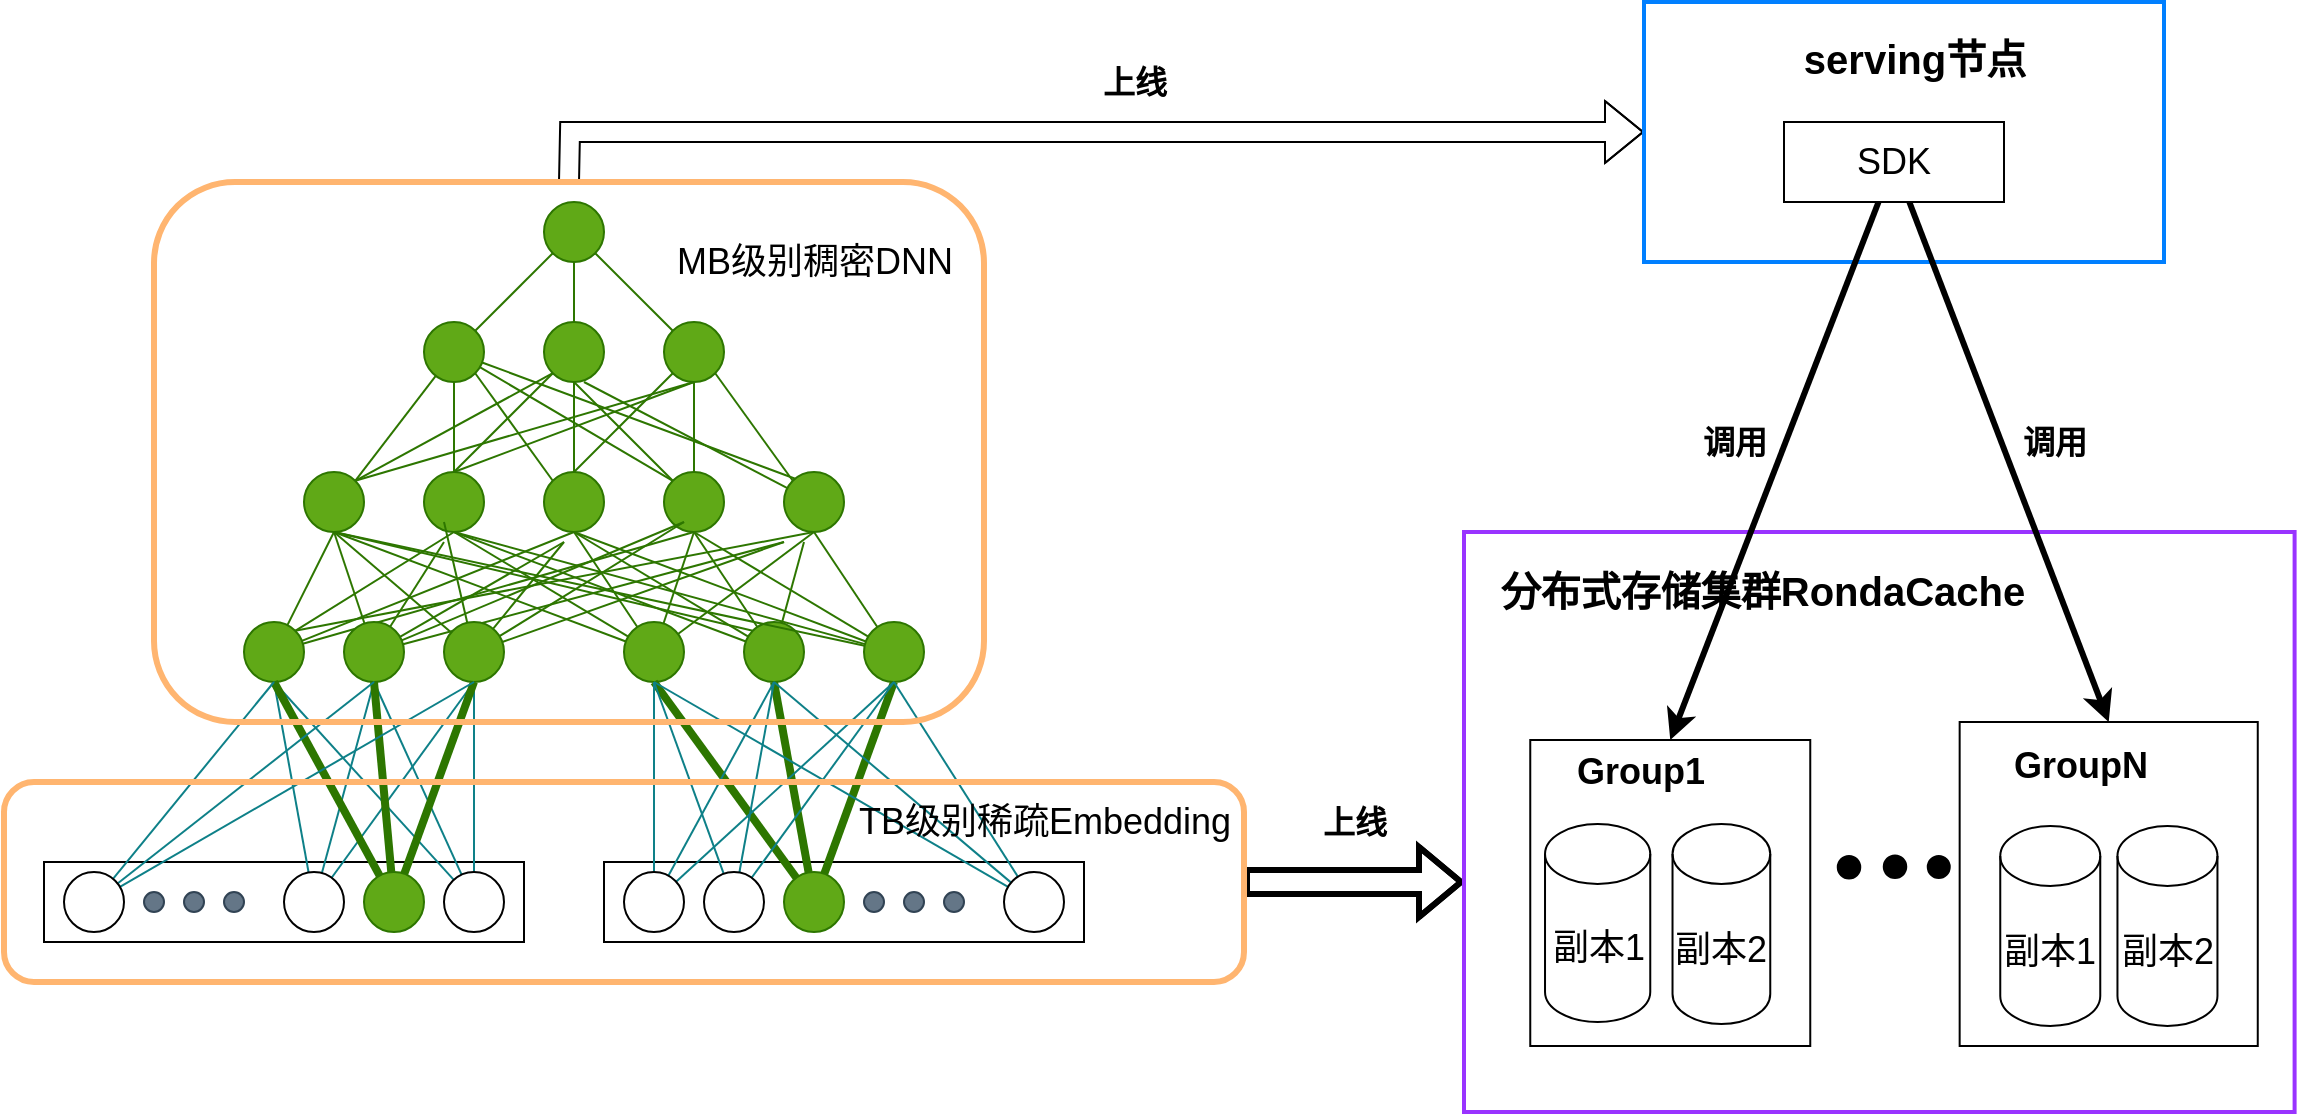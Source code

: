 <mxfile version="16.4.5" type="github">
  <diagram id="2hZPyn2QZB2IQ_optIyz" name="Page-1">
    <mxGraphModel dx="1865" dy="1109" grid="1" gridSize="10" guides="1" tooltips="1" connect="1" arrows="1" fold="1" page="1" pageScale="1" pageWidth="900" pageHeight="1600" math="0" shadow="0">
      <root>
        <mxCell id="0" />
        <mxCell id="1" parent="0" />
        <mxCell id="8vPuVBHi-M925OJZAEt_-29" style="edgeStyle=none;rounded=0;orthogonalLoop=1;jettySize=auto;html=1;entryX=1;entryY=0;entryDx=0;entryDy=0;endArrow=none;endFill=0;fillColor=#60a917;strokeColor=#2D7600;" parent="1" source="8vPuVBHi-M925OJZAEt_-2" target="8vPuVBHi-M925OJZAEt_-11" edge="1">
          <mxGeometry relative="1" as="geometry" />
        </mxCell>
        <mxCell id="8vPuVBHi-M925OJZAEt_-30" style="edgeStyle=none;rounded=0;orthogonalLoop=1;jettySize=auto;html=1;entryX=0;entryY=0;entryDx=0;entryDy=0;endArrow=none;endFill=0;exitX=0;exitY=0;exitDx=0;exitDy=0;fillColor=#60a917;strokeColor=#2D7600;" parent="1" source="8vPuVBHi-M925OJZAEt_-12" target="8vPuVBHi-M925OJZAEt_-12" edge="1">
          <mxGeometry relative="1" as="geometry" />
        </mxCell>
        <mxCell id="8vPuVBHi-M925OJZAEt_-31" style="edgeStyle=none;rounded=0;orthogonalLoop=1;jettySize=auto;html=1;exitX=1;exitY=1;exitDx=0;exitDy=0;entryX=0;entryY=0;entryDx=0;entryDy=0;endArrow=none;endFill=0;fillColor=#60a917;strokeColor=#2D7600;" parent="1" source="8vPuVBHi-M925OJZAEt_-2" target="8vPuVBHi-M925OJZAEt_-12" edge="1">
          <mxGeometry relative="1" as="geometry" />
        </mxCell>
        <mxCell id="8vPuVBHi-M925OJZAEt_-32" style="edgeStyle=none;rounded=0;orthogonalLoop=1;jettySize=auto;html=1;entryX=0;entryY=0;entryDx=0;entryDy=0;endArrow=none;endFill=0;fillColor=#60a917;strokeColor=#2D7600;" parent="1" source="8vPuVBHi-M925OJZAEt_-2" target="8vPuVBHi-M925OJZAEt_-16" edge="1">
          <mxGeometry relative="1" as="geometry" />
        </mxCell>
        <mxCell id="8vPuVBHi-M925OJZAEt_-33" style="edgeStyle=none;rounded=0;orthogonalLoop=1;jettySize=auto;html=1;endArrow=none;endFill=0;fillColor=#60a917;strokeColor=#2D7600;" parent="1" source="8vPuVBHi-M925OJZAEt_-2" edge="1">
          <mxGeometry relative="1" as="geometry">
            <mxPoint x="480" y="590" as="targetPoint" />
          </mxGeometry>
        </mxCell>
        <mxCell id="8vPuVBHi-M925OJZAEt_-2" value="" style="ellipse;whiteSpace=wrap;html=1;fillColor=#60a917;strokeColor=#2D7600;fontColor=#ffffff;" parent="1" vertex="1">
          <mxGeometry x="290" y="510" width="30" height="30" as="geometry" />
        </mxCell>
        <mxCell id="8vPuVBHi-M925OJZAEt_-35" style="edgeStyle=none;rounded=0;orthogonalLoop=1;jettySize=auto;html=1;exitX=0;exitY=1;exitDx=0;exitDy=0;entryX=0.5;entryY=0;entryDx=0;entryDy=0;endArrow=none;endFill=0;fillColor=#60a917;strokeColor=#2D7600;" parent="1" source="8vPuVBHi-M925OJZAEt_-3" target="8vPuVBHi-M925OJZAEt_-15" edge="1">
          <mxGeometry relative="1" as="geometry" />
        </mxCell>
        <mxCell id="8vPuVBHi-M925OJZAEt_-36" style="edgeStyle=none;rounded=0;orthogonalLoop=1;jettySize=auto;html=1;exitX=0.5;exitY=1;exitDx=0;exitDy=0;entryX=0;entryY=0;entryDx=0;entryDy=0;endArrow=none;endFill=0;fillColor=#60a917;strokeColor=#2D7600;" parent="1" source="8vPuVBHi-M925OJZAEt_-3" target="8vPuVBHi-M925OJZAEt_-16" edge="1">
          <mxGeometry relative="1" as="geometry" />
        </mxCell>
        <mxCell id="8vPuVBHi-M925OJZAEt_-3" value="" style="ellipse;whiteSpace=wrap;html=1;fillColor=#60a917;strokeColor=#2D7600;fontColor=#ffffff;" parent="1" vertex="1">
          <mxGeometry x="350" y="510" width="30" height="30" as="geometry" />
        </mxCell>
        <mxCell id="8vPuVBHi-M925OJZAEt_-8" style="edgeStyle=none;rounded=0;orthogonalLoop=1;jettySize=auto;html=1;entryX=1;entryY=0;entryDx=0;entryDy=0;endArrow=none;endFill=0;fillColor=#60a917;strokeColor=#2D7600;" parent="1" source="8vPuVBHi-M925OJZAEt_-4" target="8vPuVBHi-M925OJZAEt_-2" edge="1">
          <mxGeometry relative="1" as="geometry" />
        </mxCell>
        <mxCell id="8vPuVBHi-M925OJZAEt_-9" style="edgeStyle=none;rounded=0;orthogonalLoop=1;jettySize=auto;html=1;exitX=0.5;exitY=1;exitDx=0;exitDy=0;entryX=0.5;entryY=0;entryDx=0;entryDy=0;endArrow=none;endFill=0;fillColor=#60a917;strokeColor=#2D7600;" parent="1" source="8vPuVBHi-M925OJZAEt_-4" target="8vPuVBHi-M925OJZAEt_-3" edge="1">
          <mxGeometry relative="1" as="geometry" />
        </mxCell>
        <mxCell id="8vPuVBHi-M925OJZAEt_-10" style="edgeStyle=none;rounded=0;orthogonalLoop=1;jettySize=auto;html=1;entryX=0;entryY=0;entryDx=0;entryDy=0;endArrow=none;endFill=0;fillColor=#60a917;strokeColor=#2D7600;" parent="1" source="8vPuVBHi-M925OJZAEt_-4" target="8vPuVBHi-M925OJZAEt_-5" edge="1">
          <mxGeometry relative="1" as="geometry" />
        </mxCell>
        <mxCell id="8vPuVBHi-M925OJZAEt_-4" value="" style="ellipse;whiteSpace=wrap;html=1;fillColor=#60a917;strokeColor=#2D7600;fontColor=#ffffff;" parent="1" vertex="1">
          <mxGeometry x="350" y="450" width="30" height="30" as="geometry" />
        </mxCell>
        <mxCell id="8vPuVBHi-M925OJZAEt_-34" style="edgeStyle=none;rounded=0;orthogonalLoop=1;jettySize=auto;html=1;entryX=0.5;entryY=0;entryDx=0;entryDy=0;endArrow=none;endFill=0;fillColor=#60a917;strokeColor=#2D7600;" parent="1" source="8vPuVBHi-M925OJZAEt_-5" target="8vPuVBHi-M925OJZAEt_-12" edge="1">
          <mxGeometry relative="1" as="geometry" />
        </mxCell>
        <mxCell id="8vPuVBHi-M925OJZAEt_-37" style="edgeStyle=none;rounded=0;orthogonalLoop=1;jettySize=auto;html=1;entryX=0.5;entryY=0;entryDx=0;entryDy=0;endArrow=none;endFill=0;fillColor=#60a917;strokeColor=#2D7600;" parent="1" target="8vPuVBHi-M925OJZAEt_-15" edge="1">
          <mxGeometry relative="1" as="geometry">
            <mxPoint x="425" y="540" as="sourcePoint" />
          </mxGeometry>
        </mxCell>
        <mxCell id="8vPuVBHi-M925OJZAEt_-5" value="" style="ellipse;whiteSpace=wrap;html=1;fillColor=#60a917;strokeColor=#2D7600;fontColor=#ffffff;" parent="1" vertex="1">
          <mxGeometry x="410" y="510" width="30" height="30" as="geometry" />
        </mxCell>
        <mxCell id="8vPuVBHi-M925OJZAEt_-18" style="edgeStyle=none;rounded=0;orthogonalLoop=1;jettySize=auto;html=1;exitX=0;exitY=1;exitDx=0;exitDy=0;entryX=0;entryY=1;entryDx=0;entryDy=0;endArrow=none;endFill=0;fillColor=#60a917;strokeColor=#2D7600;" parent="1" source="8vPuVBHi-M925OJZAEt_-3" target="8vPuVBHi-M925OJZAEt_-3" edge="1">
          <mxGeometry relative="1" as="geometry" />
        </mxCell>
        <mxCell id="8vPuVBHi-M925OJZAEt_-20" style="edgeStyle=none;rounded=0;orthogonalLoop=1;jettySize=auto;html=1;exitX=1;exitY=0;exitDx=0;exitDy=0;entryX=0;entryY=1;entryDx=0;entryDy=0;endArrow=none;endFill=0;fillColor=#60a917;strokeColor=#2D7600;" parent="1" source="8vPuVBHi-M925OJZAEt_-11" target="8vPuVBHi-M925OJZAEt_-3" edge="1">
          <mxGeometry relative="1" as="geometry" />
        </mxCell>
        <mxCell id="8vPuVBHi-M925OJZAEt_-21" style="edgeStyle=none;rounded=0;orthogonalLoop=1;jettySize=auto;html=1;exitX=1;exitY=0;exitDx=0;exitDy=0;entryX=0.5;entryY=1;entryDx=0;entryDy=0;endArrow=none;endFill=0;fillColor=#60a917;strokeColor=#2D7600;" parent="1" source="8vPuVBHi-M925OJZAEt_-11" target="8vPuVBHi-M925OJZAEt_-5" edge="1">
          <mxGeometry relative="1" as="geometry" />
        </mxCell>
        <mxCell id="8vPuVBHi-M925OJZAEt_-11" value="" style="ellipse;whiteSpace=wrap;html=1;fillColor=#60a917;strokeColor=#2D7600;fontColor=#ffffff;" parent="1" vertex="1">
          <mxGeometry x="230" y="585" width="30" height="30" as="geometry" />
        </mxCell>
        <mxCell id="8vPuVBHi-M925OJZAEt_-23" style="edgeStyle=none;rounded=0;orthogonalLoop=1;jettySize=auto;html=1;exitX=0.5;exitY=0;exitDx=0;exitDy=0;entryX=0.5;entryY=1;entryDx=0;entryDy=0;endArrow=none;endFill=0;fillColor=#60a917;strokeColor=#2D7600;" parent="1" source="8vPuVBHi-M925OJZAEt_-12" target="8vPuVBHi-M925OJZAEt_-3" edge="1">
          <mxGeometry relative="1" as="geometry" />
        </mxCell>
        <mxCell id="8vPuVBHi-M925OJZAEt_-12" value="" style="ellipse;whiteSpace=wrap;html=1;fillColor=#60a917;strokeColor=#2D7600;fontColor=#ffffff;" parent="1" vertex="1">
          <mxGeometry x="350" y="585" width="30" height="30" as="geometry" />
        </mxCell>
        <mxCell id="8vPuVBHi-M925OJZAEt_-25" style="edgeStyle=none;rounded=0;orthogonalLoop=1;jettySize=auto;html=1;exitX=0;exitY=0;exitDx=0;exitDy=0;entryX=1;entryY=1;entryDx=0;entryDy=0;endArrow=none;endFill=0;fillColor=#60a917;strokeColor=#2D7600;" parent="1" source="8vPuVBHi-M925OJZAEt_-13" target="8vPuVBHi-M925OJZAEt_-5" edge="1">
          <mxGeometry relative="1" as="geometry" />
        </mxCell>
        <mxCell id="8vPuVBHi-M925OJZAEt_-26" style="edgeStyle=none;rounded=0;orthogonalLoop=1;jettySize=auto;html=1;endArrow=none;endFill=0;fillColor=#60a917;strokeColor=#2D7600;" parent="1" source="8vPuVBHi-M925OJZAEt_-13" edge="1">
          <mxGeometry relative="1" as="geometry">
            <mxPoint x="370" y="540" as="targetPoint" />
          </mxGeometry>
        </mxCell>
        <mxCell id="8vPuVBHi-M925OJZAEt_-13" value="" style="ellipse;whiteSpace=wrap;html=1;fillColor=#60a917;strokeColor=#2D7600;fontColor=#ffffff;" parent="1" vertex="1">
          <mxGeometry x="470" y="585" width="30" height="30" as="geometry" />
        </mxCell>
        <mxCell id="8vPuVBHi-M925OJZAEt_-22" style="edgeStyle=none;rounded=0;orthogonalLoop=1;jettySize=auto;html=1;exitX=0.5;exitY=0;exitDx=0;exitDy=0;entryX=0.5;entryY=1;entryDx=0;entryDy=0;endArrow=none;endFill=0;fillColor=#60a917;strokeColor=#2D7600;" parent="1" source="8vPuVBHi-M925OJZAEt_-15" target="8vPuVBHi-M925OJZAEt_-2" edge="1">
          <mxGeometry relative="1" as="geometry" />
        </mxCell>
        <mxCell id="8vPuVBHi-M925OJZAEt_-15" value="" style="ellipse;whiteSpace=wrap;html=1;fillColor=#60a917;strokeColor=#2D7600;fontColor=#ffffff;" parent="1" vertex="1">
          <mxGeometry x="290" y="585" width="30" height="30" as="geometry" />
        </mxCell>
        <mxCell id="8vPuVBHi-M925OJZAEt_-24" style="edgeStyle=none;rounded=0;orthogonalLoop=1;jettySize=auto;html=1;exitX=0.5;exitY=0;exitDx=0;exitDy=0;entryX=0.5;entryY=1;entryDx=0;entryDy=0;endArrow=none;endFill=0;fillColor=#60a917;strokeColor=#2D7600;" parent="1" source="8vPuVBHi-M925OJZAEt_-16" target="8vPuVBHi-M925OJZAEt_-5" edge="1">
          <mxGeometry relative="1" as="geometry" />
        </mxCell>
        <mxCell id="8vPuVBHi-M925OJZAEt_-16" value="" style="ellipse;whiteSpace=wrap;html=1;fillColor=#60a917;strokeColor=#2D7600;fontColor=#ffffff;" parent="1" vertex="1">
          <mxGeometry x="410" y="585" width="30" height="30" as="geometry" />
        </mxCell>
        <mxCell id="8vPuVBHi-M925OJZAEt_-54" style="edgeStyle=none;rounded=0;orthogonalLoop=1;jettySize=auto;html=1;entryX=0.5;entryY=1;entryDx=0;entryDy=0;endArrow=none;endFill=0;fillColor=#60a917;strokeColor=#2D7600;" parent="1" source="8vPuVBHi-M925OJZAEt_-38" target="8vPuVBHi-M925OJZAEt_-11" edge="1">
          <mxGeometry relative="1" as="geometry" />
        </mxCell>
        <mxCell id="8vPuVBHi-M925OJZAEt_-56" style="edgeStyle=none;rounded=0;orthogonalLoop=1;jettySize=auto;html=1;exitX=1;exitY=0;exitDx=0;exitDy=0;entryX=0.5;entryY=1;entryDx=0;entryDy=0;endArrow=none;endFill=0;fillColor=#60a917;strokeColor=#2D7600;" parent="1" source="8vPuVBHi-M925OJZAEt_-38" target="8vPuVBHi-M925OJZAEt_-13" edge="1">
          <mxGeometry relative="1" as="geometry" />
        </mxCell>
        <mxCell id="8vPuVBHi-M925OJZAEt_-57" style="edgeStyle=none;rounded=0;orthogonalLoop=1;jettySize=auto;html=1;exitX=1;exitY=0;exitDx=0;exitDy=0;entryX=0.5;entryY=1;entryDx=0;entryDy=0;endArrow=none;endFill=0;fillColor=#60a917;strokeColor=#2D7600;" parent="1" source="8vPuVBHi-M925OJZAEt_-38" target="8vPuVBHi-M925OJZAEt_-15" edge="1">
          <mxGeometry relative="1" as="geometry" />
        </mxCell>
        <mxCell id="8vPuVBHi-M925OJZAEt_-58" style="edgeStyle=none;rounded=0;orthogonalLoop=1;jettySize=auto;html=1;entryX=0.5;entryY=1;entryDx=0;entryDy=0;endArrow=none;endFill=0;fillColor=#60a917;strokeColor=#2D7600;" parent="1" source="8vPuVBHi-M925OJZAEt_-38" target="8vPuVBHi-M925OJZAEt_-12" edge="1">
          <mxGeometry relative="1" as="geometry" />
        </mxCell>
        <mxCell id="8vPuVBHi-M925OJZAEt_-59" style="edgeStyle=none;rounded=0;orthogonalLoop=1;jettySize=auto;html=1;entryX=0.5;entryY=1;entryDx=0;entryDy=0;endArrow=none;endFill=0;fillColor=#60a917;strokeColor=#2D7600;" parent="1" source="8vPuVBHi-M925OJZAEt_-38" target="8vPuVBHi-M925OJZAEt_-16" edge="1">
          <mxGeometry relative="1" as="geometry" />
        </mxCell>
        <mxCell id="8vPuVBHi-M925OJZAEt_-38" value="" style="ellipse;whiteSpace=wrap;html=1;fillColor=#60a917;strokeColor=#2D7600;fontColor=#ffffff;" parent="1" vertex="1">
          <mxGeometry x="200" y="660" width="30" height="30" as="geometry" />
        </mxCell>
        <mxCell id="8vPuVBHi-M925OJZAEt_-60" style="edgeStyle=none;rounded=0;orthogonalLoop=1;jettySize=auto;html=1;entryX=0.5;entryY=1;entryDx=0;entryDy=0;endArrow=none;endFill=0;fillColor=#60a917;strokeColor=#2D7600;" parent="1" source="8vPuVBHi-M925OJZAEt_-39" target="8vPuVBHi-M925OJZAEt_-11" edge="1">
          <mxGeometry relative="1" as="geometry" />
        </mxCell>
        <mxCell id="8vPuVBHi-M925OJZAEt_-61" style="edgeStyle=none;rounded=0;orthogonalLoop=1;jettySize=auto;html=1;endArrow=none;endFill=0;fillColor=#60a917;strokeColor=#2D7600;" parent="1" source="8vPuVBHi-M925OJZAEt_-39" edge="1">
          <mxGeometry relative="1" as="geometry">
            <mxPoint x="300" y="620" as="targetPoint" />
          </mxGeometry>
        </mxCell>
        <mxCell id="8vPuVBHi-M925OJZAEt_-62" style="edgeStyle=none;rounded=0;orthogonalLoop=1;jettySize=auto;html=1;endArrow=none;endFill=0;fillColor=#60a917;strokeColor=#2D7600;" parent="1" source="8vPuVBHi-M925OJZAEt_-39" edge="1">
          <mxGeometry relative="1" as="geometry">
            <mxPoint x="360" y="620" as="targetPoint" />
          </mxGeometry>
        </mxCell>
        <mxCell id="8vPuVBHi-M925OJZAEt_-63" style="edgeStyle=none;rounded=0;orthogonalLoop=1;jettySize=auto;html=1;endArrow=none;endFill=0;fillColor=#60a917;strokeColor=#2D7600;" parent="1" source="8vPuVBHi-M925OJZAEt_-39" edge="1">
          <mxGeometry relative="1" as="geometry">
            <mxPoint x="420" y="610" as="targetPoint" />
          </mxGeometry>
        </mxCell>
        <mxCell id="8vPuVBHi-M925OJZAEt_-64" style="edgeStyle=none;rounded=0;orthogonalLoop=1;jettySize=auto;html=1;endArrow=none;endFill=0;fillColor=#60a917;strokeColor=#2D7600;" parent="1" source="8vPuVBHi-M925OJZAEt_-39" edge="1">
          <mxGeometry relative="1" as="geometry">
            <mxPoint x="470" y="620" as="targetPoint" />
          </mxGeometry>
        </mxCell>
        <mxCell id="8vPuVBHi-M925OJZAEt_-39" value="" style="ellipse;whiteSpace=wrap;html=1;fillColor=#60a917;strokeColor=#2D7600;fontColor=#ffffff;" parent="1" vertex="1">
          <mxGeometry x="250" y="660" width="30" height="30" as="geometry" />
        </mxCell>
        <mxCell id="8vPuVBHi-M925OJZAEt_-65" style="edgeStyle=none;rounded=0;orthogonalLoop=1;jettySize=auto;html=1;entryX=0.5;entryY=1;entryDx=0;entryDy=0;endArrow=none;endFill=0;fillColor=#60a917;strokeColor=#2D7600;" parent="1" source="8vPuVBHi-M925OJZAEt_-40" target="8vPuVBHi-M925OJZAEt_-11" edge="1">
          <mxGeometry relative="1" as="geometry" />
        </mxCell>
        <mxCell id="8vPuVBHi-M925OJZAEt_-66" style="edgeStyle=none;rounded=0;orthogonalLoop=1;jettySize=auto;html=1;endArrow=none;endFill=0;fillColor=#60a917;strokeColor=#2D7600;" parent="1" source="8vPuVBHi-M925OJZAEt_-40" edge="1">
          <mxGeometry relative="1" as="geometry">
            <mxPoint x="300" y="610" as="targetPoint" />
          </mxGeometry>
        </mxCell>
        <mxCell id="8vPuVBHi-M925OJZAEt_-67" style="edgeStyle=none;rounded=0;orthogonalLoop=1;jettySize=auto;html=1;endArrow=none;endFill=0;fillColor=#60a917;strokeColor=#2D7600;" parent="1" source="8vPuVBHi-M925OJZAEt_-40" edge="1">
          <mxGeometry relative="1" as="geometry">
            <mxPoint x="360" y="620" as="targetPoint" />
          </mxGeometry>
        </mxCell>
        <mxCell id="8vPuVBHi-M925OJZAEt_-68" style="edgeStyle=none;rounded=0;orthogonalLoop=1;jettySize=auto;html=1;endArrow=none;endFill=0;fillColor=#60a917;strokeColor=#2D7600;" parent="1" source="8vPuVBHi-M925OJZAEt_-40" edge="1">
          <mxGeometry relative="1" as="geometry">
            <mxPoint x="420" y="610" as="targetPoint" />
          </mxGeometry>
        </mxCell>
        <mxCell id="8vPuVBHi-M925OJZAEt_-69" style="edgeStyle=none;rounded=0;orthogonalLoop=1;jettySize=auto;html=1;endArrow=none;endFill=0;fillColor=#60a917;strokeColor=#2D7600;" parent="1" source="8vPuVBHi-M925OJZAEt_-40" edge="1">
          <mxGeometry relative="1" as="geometry">
            <mxPoint x="470" y="620" as="targetPoint" />
          </mxGeometry>
        </mxCell>
        <mxCell id="8vPuVBHi-M925OJZAEt_-40" value="" style="ellipse;whiteSpace=wrap;html=1;fillColor=#60a917;strokeColor=#2D7600;fontColor=#ffffff;" parent="1" vertex="1">
          <mxGeometry x="300" y="660" width="30" height="30" as="geometry" />
        </mxCell>
        <mxCell id="8vPuVBHi-M925OJZAEt_-70" style="edgeStyle=none;rounded=0;orthogonalLoop=1;jettySize=auto;html=1;entryX=0.5;entryY=1;entryDx=0;entryDy=0;endArrow=none;endFill=0;fillColor=#60a917;strokeColor=#2D7600;" parent="1" source="8vPuVBHi-M925OJZAEt_-41" target="8vPuVBHi-M925OJZAEt_-11" edge="1">
          <mxGeometry relative="1" as="geometry" />
        </mxCell>
        <mxCell id="8vPuVBHi-M925OJZAEt_-72" style="edgeStyle=none;rounded=0;orthogonalLoop=1;jettySize=auto;html=1;entryX=0.5;entryY=1;entryDx=0;entryDy=0;endArrow=none;endFill=0;fillColor=#60a917;strokeColor=#2D7600;" parent="1" source="8vPuVBHi-M925OJZAEt_-41" target="8vPuVBHi-M925OJZAEt_-15" edge="1">
          <mxGeometry relative="1" as="geometry" />
        </mxCell>
        <mxCell id="8vPuVBHi-M925OJZAEt_-74" style="edgeStyle=none;rounded=0;orthogonalLoop=1;jettySize=auto;html=1;entryX=0.5;entryY=1;entryDx=0;entryDy=0;endArrow=none;endFill=0;fillColor=#60a917;strokeColor=#2D7600;" parent="1" source="8vPuVBHi-M925OJZAEt_-41" target="8vPuVBHi-M925OJZAEt_-12" edge="1">
          <mxGeometry relative="1" as="geometry" />
        </mxCell>
        <mxCell id="8vPuVBHi-M925OJZAEt_-76" style="edgeStyle=none;rounded=0;orthogonalLoop=1;jettySize=auto;html=1;entryX=0.5;entryY=1;entryDx=0;entryDy=0;endArrow=none;endFill=0;fillColor=#60a917;strokeColor=#2D7600;" parent="1" source="8vPuVBHi-M925OJZAEt_-41" target="8vPuVBHi-M925OJZAEt_-16" edge="1">
          <mxGeometry relative="1" as="geometry" />
        </mxCell>
        <mxCell id="8vPuVBHi-M925OJZAEt_-77" style="edgeStyle=none;rounded=0;orthogonalLoop=1;jettySize=auto;html=1;entryX=0.5;entryY=1;entryDx=0;entryDy=0;endArrow=none;endFill=0;fillColor=#60a917;strokeColor=#2D7600;" parent="1" source="8vPuVBHi-M925OJZAEt_-41" target="8vPuVBHi-M925OJZAEt_-13" edge="1">
          <mxGeometry relative="1" as="geometry" />
        </mxCell>
        <mxCell id="8vPuVBHi-M925OJZAEt_-41" value="" style="ellipse;whiteSpace=wrap;html=1;fillColor=#60a917;strokeColor=#2D7600;fontColor=#ffffff;" parent="1" vertex="1">
          <mxGeometry x="390" y="660" width="30" height="30" as="geometry" />
        </mxCell>
        <mxCell id="8vPuVBHi-M925OJZAEt_-78" style="edgeStyle=none;rounded=0;orthogonalLoop=1;jettySize=auto;html=1;exitX=0;exitY=0;exitDx=0;exitDy=0;entryX=0.5;entryY=1;entryDx=0;entryDy=0;endArrow=none;endFill=0;fillColor=#60a917;strokeColor=#2D7600;" parent="1" source="8vPuVBHi-M925OJZAEt_-42" target="8vPuVBHi-M925OJZAEt_-11" edge="1">
          <mxGeometry relative="1" as="geometry" />
        </mxCell>
        <mxCell id="8vPuVBHi-M925OJZAEt_-79" style="edgeStyle=none;rounded=0;orthogonalLoop=1;jettySize=auto;html=1;entryX=0.5;entryY=1;entryDx=0;entryDy=0;endArrow=none;endFill=0;fillColor=#60a917;strokeColor=#2D7600;" parent="1" source="8vPuVBHi-M925OJZAEt_-42" target="8vPuVBHi-M925OJZAEt_-15" edge="1">
          <mxGeometry relative="1" as="geometry" />
        </mxCell>
        <mxCell id="8vPuVBHi-M925OJZAEt_-80" style="edgeStyle=none;rounded=0;orthogonalLoop=1;jettySize=auto;html=1;entryX=0.5;entryY=1;entryDx=0;entryDy=0;endArrow=none;endFill=0;fillColor=#60a917;strokeColor=#2D7600;" parent="1" source="8vPuVBHi-M925OJZAEt_-42" target="8vPuVBHi-M925OJZAEt_-12" edge="1">
          <mxGeometry relative="1" as="geometry" />
        </mxCell>
        <mxCell id="8vPuVBHi-M925OJZAEt_-81" style="edgeStyle=none;rounded=0;orthogonalLoop=1;jettySize=auto;html=1;entryX=0.5;entryY=1;entryDx=0;entryDy=0;endArrow=none;endFill=0;fillColor=#60a917;strokeColor=#2D7600;" parent="1" source="8vPuVBHi-M925OJZAEt_-42" target="8vPuVBHi-M925OJZAEt_-16" edge="1">
          <mxGeometry relative="1" as="geometry" />
        </mxCell>
        <mxCell id="8vPuVBHi-M925OJZAEt_-82" style="edgeStyle=none;rounded=0;orthogonalLoop=1;jettySize=auto;html=1;endArrow=none;endFill=0;fillColor=#60a917;strokeColor=#2D7600;" parent="1" source="8vPuVBHi-M925OJZAEt_-42" edge="1">
          <mxGeometry relative="1" as="geometry">
            <mxPoint x="480" y="620" as="targetPoint" />
          </mxGeometry>
        </mxCell>
        <mxCell id="8vPuVBHi-M925OJZAEt_-42" value="" style="ellipse;whiteSpace=wrap;html=1;fillColor=#60a917;strokeColor=#2D7600;fontColor=#ffffff;" parent="1" vertex="1">
          <mxGeometry x="450" y="660" width="30" height="30" as="geometry" />
        </mxCell>
        <mxCell id="8vPuVBHi-M925OJZAEt_-83" style="edgeStyle=none;rounded=0;orthogonalLoop=1;jettySize=auto;html=1;entryX=0.5;entryY=1;entryDx=0;entryDy=0;endArrow=none;endFill=0;fillColor=#60a917;strokeColor=#2D7600;" parent="1" source="8vPuVBHi-M925OJZAEt_-43" target="8vPuVBHi-M925OJZAEt_-11" edge="1">
          <mxGeometry relative="1" as="geometry" />
        </mxCell>
        <mxCell id="8vPuVBHi-M925OJZAEt_-84" style="edgeStyle=none;rounded=0;orthogonalLoop=1;jettySize=auto;html=1;entryX=0.5;entryY=1;entryDx=0;entryDy=0;endArrow=none;endFill=0;fillColor=#60a917;strokeColor=#2D7600;" parent="1" source="8vPuVBHi-M925OJZAEt_-43" target="8vPuVBHi-M925OJZAEt_-15" edge="1">
          <mxGeometry relative="1" as="geometry" />
        </mxCell>
        <mxCell id="8vPuVBHi-M925OJZAEt_-85" style="edgeStyle=none;rounded=0;orthogonalLoop=1;jettySize=auto;html=1;entryX=0.5;entryY=1;entryDx=0;entryDy=0;endArrow=none;endFill=0;fillColor=#60a917;strokeColor=#2D7600;" parent="1" source="8vPuVBHi-M925OJZAEt_-43" target="8vPuVBHi-M925OJZAEt_-12" edge="1">
          <mxGeometry relative="1" as="geometry" />
        </mxCell>
        <mxCell id="8vPuVBHi-M925OJZAEt_-86" style="edgeStyle=none;rounded=0;orthogonalLoop=1;jettySize=auto;html=1;entryX=0.5;entryY=1;entryDx=0;entryDy=0;endArrow=none;endFill=0;fillColor=#60a917;strokeColor=#2D7600;" parent="1" source="8vPuVBHi-M925OJZAEt_-43" target="8vPuVBHi-M925OJZAEt_-16" edge="1">
          <mxGeometry relative="1" as="geometry" />
        </mxCell>
        <mxCell id="8vPuVBHi-M925OJZAEt_-87" style="edgeStyle=none;rounded=0;orthogonalLoop=1;jettySize=auto;html=1;entryX=0.5;entryY=1;entryDx=0;entryDy=0;endArrow=none;endFill=0;fillColor=#60a917;strokeColor=#2D7600;" parent="1" source="8vPuVBHi-M925OJZAEt_-43" target="8vPuVBHi-M925OJZAEt_-13" edge="1">
          <mxGeometry relative="1" as="geometry" />
        </mxCell>
        <mxCell id="8vPuVBHi-M925OJZAEt_-43" value="" style="ellipse;whiteSpace=wrap;html=1;fillColor=#60a917;strokeColor=#2D7600;fontColor=#ffffff;" parent="1" vertex="1">
          <mxGeometry x="510" y="660" width="30" height="30" as="geometry" />
        </mxCell>
        <mxCell id="8vPuVBHi-M925OJZAEt_-44" value="" style="rounded=0;whiteSpace=wrap;html=1;" parent="1" vertex="1">
          <mxGeometry x="100" y="780" width="240" height="40" as="geometry" />
        </mxCell>
        <mxCell id="8vPuVBHi-M925OJZAEt_-110" style="edgeStyle=none;rounded=0;orthogonalLoop=1;jettySize=auto;html=1;entryX=0.5;entryY=1;entryDx=0;entryDy=0;endArrow=none;endFill=0;strokeWidth=1;fillColor=#b0e3e6;strokeColor=#0e8088;" parent="1" source="8vPuVBHi-M925OJZAEt_-45" target="8vPuVBHi-M925OJZAEt_-38" edge="1">
          <mxGeometry relative="1" as="geometry" />
        </mxCell>
        <mxCell id="8vPuVBHi-M925OJZAEt_-111" style="edgeStyle=none;rounded=0;orthogonalLoop=1;jettySize=auto;html=1;entryX=0.5;entryY=1;entryDx=0;entryDy=0;endArrow=none;endFill=0;strokeWidth=1;fillColor=#b0e3e6;strokeColor=#0e8088;" parent="1" source="8vPuVBHi-M925OJZAEt_-45" target="8vPuVBHi-M925OJZAEt_-39" edge="1">
          <mxGeometry relative="1" as="geometry" />
        </mxCell>
        <mxCell id="8vPuVBHi-M925OJZAEt_-112" style="edgeStyle=none;rounded=0;orthogonalLoop=1;jettySize=auto;html=1;entryX=0.5;entryY=1;entryDx=0;entryDy=0;endArrow=none;endFill=0;strokeWidth=1;fillColor=#b0e3e6;strokeColor=#0e8088;" parent="1" source="8vPuVBHi-M925OJZAEt_-45" target="8vPuVBHi-M925OJZAEt_-40" edge="1">
          <mxGeometry relative="1" as="geometry" />
        </mxCell>
        <mxCell id="8vPuVBHi-M925OJZAEt_-45" value="" style="ellipse;whiteSpace=wrap;html=1;" parent="1" vertex="1">
          <mxGeometry x="220" y="785" width="30" height="30" as="geometry" />
        </mxCell>
        <mxCell id="8vPuVBHi-M925OJZAEt_-113" style="edgeStyle=none;rounded=0;orthogonalLoop=1;jettySize=auto;html=1;entryX=0.5;entryY=1;entryDx=0;entryDy=0;endArrow=none;endFill=0;strokeWidth=1;fillColor=#b0e3e6;strokeColor=#0e8088;" parent="1" source="8vPuVBHi-M925OJZAEt_-46" target="8vPuVBHi-M925OJZAEt_-38" edge="1">
          <mxGeometry relative="1" as="geometry" />
        </mxCell>
        <mxCell id="8vPuVBHi-M925OJZAEt_-114" style="edgeStyle=none;rounded=0;orthogonalLoop=1;jettySize=auto;html=1;entryX=0.5;entryY=1;entryDx=0;entryDy=0;endArrow=none;endFill=0;strokeWidth=1;fillColor=#b0e3e6;strokeColor=#0e8088;" parent="1" source="8vPuVBHi-M925OJZAEt_-46" target="8vPuVBHi-M925OJZAEt_-39" edge="1">
          <mxGeometry relative="1" as="geometry" />
        </mxCell>
        <mxCell id="8vPuVBHi-M925OJZAEt_-115" style="edgeStyle=none;rounded=0;orthogonalLoop=1;jettySize=auto;html=1;entryX=0.5;entryY=1;entryDx=0;entryDy=0;endArrow=none;endFill=0;strokeWidth=1;fillColor=#b0e3e6;strokeColor=#0e8088;" parent="1" source="8vPuVBHi-M925OJZAEt_-46" target="8vPuVBHi-M925OJZAEt_-40" edge="1">
          <mxGeometry relative="1" as="geometry" />
        </mxCell>
        <mxCell id="8vPuVBHi-M925OJZAEt_-46" value="" style="ellipse;whiteSpace=wrap;html=1;" parent="1" vertex="1">
          <mxGeometry x="300" y="785" width="30" height="30" as="geometry" />
        </mxCell>
        <mxCell id="8vPuVBHi-M925OJZAEt_-89" style="edgeStyle=none;rounded=0;orthogonalLoop=1;jettySize=auto;html=1;entryX=0.5;entryY=1;entryDx=0;entryDy=0;endArrow=none;endFill=0;strokeWidth=4;fillColor=#60a917;strokeColor=#2D7600;" parent="1" source="8vPuVBHi-M925OJZAEt_-47" target="8vPuVBHi-M925OJZAEt_-38" edge="1">
          <mxGeometry relative="1" as="geometry" />
        </mxCell>
        <mxCell id="8vPuVBHi-M925OJZAEt_-90" style="edgeStyle=none;rounded=0;orthogonalLoop=1;jettySize=auto;html=1;entryX=0.5;entryY=1;entryDx=0;entryDy=0;endArrow=none;endFill=0;strokeWidth=4;fillColor=#60a917;strokeColor=#2D7600;" parent="1" source="8vPuVBHi-M925OJZAEt_-47" target="8vPuVBHi-M925OJZAEt_-39" edge="1">
          <mxGeometry relative="1" as="geometry" />
        </mxCell>
        <mxCell id="8vPuVBHi-M925OJZAEt_-91" style="edgeStyle=none;rounded=0;orthogonalLoop=1;jettySize=auto;html=1;entryX=0.5;entryY=1;entryDx=0;entryDy=0;endArrow=none;endFill=0;strokeWidth=4;fillColor=#60a917;strokeColor=#2D7600;" parent="1" source="8vPuVBHi-M925OJZAEt_-47" target="8vPuVBHi-M925OJZAEt_-40" edge="1">
          <mxGeometry relative="1" as="geometry" />
        </mxCell>
        <mxCell id="8vPuVBHi-M925OJZAEt_-47" value="" style="ellipse;whiteSpace=wrap;html=1;fillColor=#60a917;strokeColor=#2D7600;fontColor=#ffffff;" parent="1" vertex="1">
          <mxGeometry x="260" y="785" width="30" height="30" as="geometry" />
        </mxCell>
        <mxCell id="8vPuVBHi-M925OJZAEt_-106" style="edgeStyle=none;rounded=0;orthogonalLoop=1;jettySize=auto;html=1;entryX=0.5;entryY=1;entryDx=0;entryDy=0;endArrow=none;endFill=0;strokeWidth=1;fillColor=#b0e3e6;strokeColor=#0e8088;" parent="1" source="8vPuVBHi-M925OJZAEt_-48" target="8vPuVBHi-M925OJZAEt_-39" edge="1">
          <mxGeometry relative="1" as="geometry" />
        </mxCell>
        <mxCell id="8vPuVBHi-M925OJZAEt_-107" style="edgeStyle=none;rounded=0;orthogonalLoop=1;jettySize=auto;html=1;entryX=0.5;entryY=1;entryDx=0;entryDy=0;endArrow=none;endFill=0;strokeWidth=1;fillColor=#b0e3e6;strokeColor=#0e8088;" parent="1" source="8vPuVBHi-M925OJZAEt_-48" target="8vPuVBHi-M925OJZAEt_-40" edge="1">
          <mxGeometry relative="1" as="geometry" />
        </mxCell>
        <mxCell id="8vPuVBHi-M925OJZAEt_-109" style="edgeStyle=none;rounded=0;orthogonalLoop=1;jettySize=auto;html=1;entryX=0.5;entryY=1;entryDx=0;entryDy=0;endArrow=none;endFill=0;strokeWidth=1;fillColor=#b0e3e6;strokeColor=#0e8088;" parent="1" source="8vPuVBHi-M925OJZAEt_-48" target="8vPuVBHi-M925OJZAEt_-38" edge="1">
          <mxGeometry relative="1" as="geometry" />
        </mxCell>
        <mxCell id="8vPuVBHi-M925OJZAEt_-48" value="" style="ellipse;whiteSpace=wrap;html=1;" parent="1" vertex="1">
          <mxGeometry x="110" y="785" width="30" height="30" as="geometry" />
        </mxCell>
        <mxCell id="8vPuVBHi-M925OJZAEt_-49" value="" style="rounded=0;whiteSpace=wrap;html=1;" parent="1" vertex="1">
          <mxGeometry x="380" y="780" width="240" height="40" as="geometry" />
        </mxCell>
        <mxCell id="8vPuVBHi-M925OJZAEt_-101" style="edgeStyle=none;rounded=0;orthogonalLoop=1;jettySize=auto;html=1;entryX=0.5;entryY=1;entryDx=0;entryDy=0;endArrow=none;endFill=0;strokeWidth=4;fillColor=#60a917;strokeColor=#2D7600;" parent="1" source="8vPuVBHi-M925OJZAEt_-50" target="8vPuVBHi-M925OJZAEt_-41" edge="1">
          <mxGeometry relative="1" as="geometry" />
        </mxCell>
        <mxCell id="8vPuVBHi-M925OJZAEt_-102" style="edgeStyle=none;rounded=0;orthogonalLoop=1;jettySize=auto;html=1;entryX=0.5;entryY=1;entryDx=0;entryDy=0;endArrow=none;endFill=0;strokeWidth=4;fillColor=#60a917;strokeColor=#2D7600;" parent="1" source="8vPuVBHi-M925OJZAEt_-50" target="8vPuVBHi-M925OJZAEt_-42" edge="1">
          <mxGeometry relative="1" as="geometry" />
        </mxCell>
        <mxCell id="8vPuVBHi-M925OJZAEt_-103" style="edgeStyle=none;rounded=0;orthogonalLoop=1;jettySize=auto;html=1;entryX=0.5;entryY=1;entryDx=0;entryDy=0;endArrow=none;endFill=0;strokeWidth=4;fillColor=#60a917;strokeColor=#2D7600;" parent="1" source="8vPuVBHi-M925OJZAEt_-50" target="8vPuVBHi-M925OJZAEt_-43" edge="1">
          <mxGeometry relative="1" as="geometry" />
        </mxCell>
        <mxCell id="8vPuVBHi-M925OJZAEt_-50" value="" style="ellipse;whiteSpace=wrap;html=1;fillColor=#60a917;fontColor=#ffffff;strokeColor=#2D7600;" parent="1" vertex="1">
          <mxGeometry x="470" y="785" width="30" height="30" as="geometry" />
        </mxCell>
        <mxCell id="8vPuVBHi-M925OJZAEt_-122" style="edgeStyle=none;rounded=0;orthogonalLoop=1;jettySize=auto;html=1;entryX=0.5;entryY=1;entryDx=0;entryDy=0;endArrow=none;endFill=0;strokeWidth=1;fillColor=#b0e3e6;strokeColor=#0e8088;" parent="1" source="8vPuVBHi-M925OJZAEt_-51" target="8vPuVBHi-M925OJZAEt_-41" edge="1">
          <mxGeometry relative="1" as="geometry" />
        </mxCell>
        <mxCell id="8vPuVBHi-M925OJZAEt_-123" style="edgeStyle=none;rounded=0;orthogonalLoop=1;jettySize=auto;html=1;entryX=0.5;entryY=1;entryDx=0;entryDy=0;endArrow=none;endFill=0;strokeWidth=1;fillColor=#b0e3e6;strokeColor=#0e8088;" parent="1" source="8vPuVBHi-M925OJZAEt_-51" target="8vPuVBHi-M925OJZAEt_-42" edge="1">
          <mxGeometry relative="1" as="geometry" />
        </mxCell>
        <mxCell id="8vPuVBHi-M925OJZAEt_-124" style="edgeStyle=none;rounded=0;orthogonalLoop=1;jettySize=auto;html=1;entryX=0.5;entryY=1;entryDx=0;entryDy=0;endArrow=none;endFill=0;strokeWidth=1;fillColor=#b0e3e6;strokeColor=#0e8088;" parent="1" source="8vPuVBHi-M925OJZAEt_-51" target="8vPuVBHi-M925OJZAEt_-43" edge="1">
          <mxGeometry relative="1" as="geometry" />
        </mxCell>
        <mxCell id="8vPuVBHi-M925OJZAEt_-51" value="" style="ellipse;whiteSpace=wrap;html=1;" parent="1" vertex="1">
          <mxGeometry x="580" y="785" width="30" height="30" as="geometry" />
        </mxCell>
        <mxCell id="8vPuVBHi-M925OJZAEt_-119" style="edgeStyle=none;rounded=0;orthogonalLoop=1;jettySize=auto;html=1;entryX=0.5;entryY=1;entryDx=0;entryDy=0;endArrow=none;endFill=0;strokeWidth=1;fillColor=#b0e3e6;strokeColor=#0e8088;" parent="1" source="8vPuVBHi-M925OJZAEt_-52" target="8vPuVBHi-M925OJZAEt_-41" edge="1">
          <mxGeometry relative="1" as="geometry" />
        </mxCell>
        <mxCell id="8vPuVBHi-M925OJZAEt_-120" style="edgeStyle=none;rounded=0;orthogonalLoop=1;jettySize=auto;html=1;entryX=0.5;entryY=1;entryDx=0;entryDy=0;endArrow=none;endFill=0;strokeWidth=1;fillColor=#b0e3e6;strokeColor=#0e8088;" parent="1" source="8vPuVBHi-M925OJZAEt_-52" target="8vPuVBHi-M925OJZAEt_-42" edge="1">
          <mxGeometry relative="1" as="geometry" />
        </mxCell>
        <mxCell id="8vPuVBHi-M925OJZAEt_-121" style="edgeStyle=none;rounded=0;orthogonalLoop=1;jettySize=auto;html=1;entryX=0.5;entryY=1;entryDx=0;entryDy=0;endArrow=none;endFill=0;strokeWidth=1;fillColor=#b0e3e6;strokeColor=#0e8088;" parent="1" source="8vPuVBHi-M925OJZAEt_-52" target="8vPuVBHi-M925OJZAEt_-43" edge="1">
          <mxGeometry relative="1" as="geometry" />
        </mxCell>
        <mxCell id="8vPuVBHi-M925OJZAEt_-52" value="" style="ellipse;whiteSpace=wrap;html=1;" parent="1" vertex="1">
          <mxGeometry x="430" y="785" width="30" height="30" as="geometry" />
        </mxCell>
        <mxCell id="8vPuVBHi-M925OJZAEt_-116" style="edgeStyle=none;rounded=0;orthogonalLoop=1;jettySize=auto;html=1;entryX=0.5;entryY=1;entryDx=0;entryDy=0;endArrow=none;endFill=0;strokeWidth=1;fillColor=#b0e3e6;strokeColor=#0e8088;" parent="1" source="8vPuVBHi-M925OJZAEt_-53" target="8vPuVBHi-M925OJZAEt_-41" edge="1">
          <mxGeometry relative="1" as="geometry" />
        </mxCell>
        <mxCell id="8vPuVBHi-M925OJZAEt_-117" style="edgeStyle=none;rounded=0;orthogonalLoop=1;jettySize=auto;html=1;entryX=0.5;entryY=1;entryDx=0;entryDy=0;endArrow=none;endFill=0;strokeWidth=1;fillColor=#b0e3e6;strokeColor=#0e8088;" parent="1" source="8vPuVBHi-M925OJZAEt_-53" target="8vPuVBHi-M925OJZAEt_-42" edge="1">
          <mxGeometry relative="1" as="geometry" />
        </mxCell>
        <mxCell id="8vPuVBHi-M925OJZAEt_-118" style="edgeStyle=none;rounded=0;orthogonalLoop=1;jettySize=auto;html=1;entryX=0.5;entryY=1;entryDx=0;entryDy=0;endArrow=none;endFill=0;strokeWidth=1;fillColor=#b0e3e6;strokeColor=#0e8088;" parent="1" source="8vPuVBHi-M925OJZAEt_-53" target="8vPuVBHi-M925OJZAEt_-43" edge="1">
          <mxGeometry relative="1" as="geometry" />
        </mxCell>
        <mxCell id="8vPuVBHi-M925OJZAEt_-53" value="" style="ellipse;whiteSpace=wrap;html=1;" parent="1" vertex="1">
          <mxGeometry x="390" y="785" width="30" height="30" as="geometry" />
        </mxCell>
        <mxCell id="8vPuVBHi-M925OJZAEt_-93" value="" style="ellipse;whiteSpace=wrap;html=1;aspect=fixed;fillColor=#647687;fontColor=#ffffff;strokeColor=#314354;" parent="1" vertex="1">
          <mxGeometry x="150" y="795" width="10" height="10" as="geometry" />
        </mxCell>
        <mxCell id="8vPuVBHi-M925OJZAEt_-94" value="" style="ellipse;whiteSpace=wrap;html=1;aspect=fixed;fillColor=#647687;fontColor=#ffffff;strokeColor=#314354;" parent="1" vertex="1">
          <mxGeometry x="170" y="795" width="10" height="10" as="geometry" />
        </mxCell>
        <mxCell id="8vPuVBHi-M925OJZAEt_-95" value="" style="ellipse;whiteSpace=wrap;html=1;aspect=fixed;fillColor=#647687;fontColor=#ffffff;strokeColor=#314354;" parent="1" vertex="1">
          <mxGeometry x="190" y="795" width="10" height="10" as="geometry" />
        </mxCell>
        <mxCell id="8vPuVBHi-M925OJZAEt_-97" value="" style="ellipse;whiteSpace=wrap;html=1;aspect=fixed;fillColor=#647687;fontColor=#ffffff;strokeColor=#314354;" parent="1" vertex="1">
          <mxGeometry x="510" y="795" width="10" height="10" as="geometry" />
        </mxCell>
        <mxCell id="8vPuVBHi-M925OJZAEt_-98" value="" style="ellipse;whiteSpace=wrap;html=1;aspect=fixed;fillColor=#647687;fontColor=#ffffff;strokeColor=#314354;" parent="1" vertex="1">
          <mxGeometry x="530" y="795" width="10" height="10" as="geometry" />
        </mxCell>
        <mxCell id="8vPuVBHi-M925OJZAEt_-99" value="" style="ellipse;whiteSpace=wrap;html=1;aspect=fixed;fillColor=#647687;fontColor=#ffffff;strokeColor=#314354;" parent="1" vertex="1">
          <mxGeometry x="550" y="795" width="10" height="10" as="geometry" />
        </mxCell>
        <mxCell id="FdIfhm-zR5fG49HMr42E-6" style="edgeStyle=elbowEdgeStyle;rounded=0;orthogonalLoop=1;jettySize=auto;html=1;exitX=0.5;exitY=0;exitDx=0;exitDy=0;entryX=0;entryY=0.5;entryDx=0;entryDy=0;shape=flexArrow;" parent="1" source="8vPuVBHi-M925OJZAEt_-126" target="FdIfhm-zR5fG49HMr42E-4" edge="1">
          <mxGeometry relative="1" as="geometry">
            <Array as="points">
              <mxPoint x="363" y="420" />
            </Array>
          </mxGeometry>
        </mxCell>
        <mxCell id="8vPuVBHi-M925OJZAEt_-126" value="" style="rounded=1;whiteSpace=wrap;html=1;strokeColor=#FFB570;strokeWidth=3;fillColor=none;" parent="1" vertex="1">
          <mxGeometry x="155" y="440" width="415" height="270" as="geometry" />
        </mxCell>
        <mxCell id="i-2k-Nz9v-7GDRqeBD3D-16" style="edgeStyle=elbowEdgeStyle;shape=flexArrow;rounded=0;orthogonalLoop=1;jettySize=auto;elbow=vertical;html=1;fontSize=16;strokeWidth=3;" edge="1" parent="1" source="8vPuVBHi-M925OJZAEt_-127" target="FdIfhm-zR5fG49HMr42E-3">
          <mxGeometry relative="1" as="geometry" />
        </mxCell>
        <mxCell id="8vPuVBHi-M925OJZAEt_-127" value="" style="rounded=1;whiteSpace=wrap;html=1;strokeColor=#FFB570;strokeWidth=3;fillColor=none;" parent="1" vertex="1">
          <mxGeometry x="80" y="740" width="620" height="100" as="geometry" />
        </mxCell>
        <mxCell id="8vPuVBHi-M925OJZAEt_-131" value="&lt;font style=&quot;font-size: 18px&quot;&gt;MB级别稠密DNN&lt;/font&gt;" style="text;html=1;align=center;verticalAlign=middle;resizable=0;points=[];autosize=1;strokeColor=none;fillColor=none;" parent="1" vertex="1">
          <mxGeometry x="410" y="470" width="150" height="20" as="geometry" />
        </mxCell>
        <mxCell id="8vPuVBHi-M925OJZAEt_-133" value="&lt;font style=&quot;font-size: 18px&quot;&gt;TB级别稀疏Embedding&lt;/font&gt;" style="text;html=1;align=center;verticalAlign=middle;resizable=0;points=[];autosize=1;strokeColor=none;fillColor=none;" parent="1" vertex="1">
          <mxGeometry x="500" y="750" width="200" height="20" as="geometry" />
        </mxCell>
        <mxCell id="FdIfhm-zR5fG49HMr42E-3" value="" style="rounded=0;whiteSpace=wrap;html=1;strokeColor=#9933FF;strokeWidth=2;" parent="1" vertex="1">
          <mxGeometry x="810" y="615" width="415.3" height="290" as="geometry" />
        </mxCell>
        <mxCell id="FdIfhm-zR5fG49HMr42E-4" value="" style="rounded=0;whiteSpace=wrap;html=1;strokeWidth=2;strokeColor=#007FFF;" parent="1" vertex="1">
          <mxGeometry x="900" y="350" width="260" height="130" as="geometry" />
        </mxCell>
        <mxCell id="i-2k-Nz9v-7GDRqeBD3D-2" style="rounded=0;orthogonalLoop=1;jettySize=auto;html=1;entryX=0.5;entryY=1;entryDx=0;entryDy=0;strokeWidth=3;" edge="1" parent="1" source="FdIfhm-zR5fG49HMr42E-1" target="FdIfhm-zR5fG49HMr42E-7">
          <mxGeometry relative="1" as="geometry" />
        </mxCell>
        <mxCell id="i-2k-Nz9v-7GDRqeBD3D-5" style="edgeStyle=none;rounded=0;orthogonalLoop=1;jettySize=auto;html=1;entryX=0.5;entryY=1;entryDx=0;entryDy=0;fontSize=16;strokeWidth=3;" edge="1" parent="1" source="FdIfhm-zR5fG49HMr42E-1" target="FdIfhm-zR5fG49HMr42E-8">
          <mxGeometry relative="1" as="geometry" />
        </mxCell>
        <mxCell id="FdIfhm-zR5fG49HMr42E-1" value="&lt;font style=&quot;font-size: 18px&quot;&gt;SDK&lt;/font&gt;" style="rounded=0;whiteSpace=wrap;html=1;direction=west;" parent="1" vertex="1">
          <mxGeometry x="970" y="410" width="110" height="40" as="geometry" />
        </mxCell>
        <mxCell id="FdIfhm-zR5fG49HMr42E-7" value="" style="rounded=0;whiteSpace=wrap;html=1;fontSize=18;direction=west;" parent="1" vertex="1">
          <mxGeometry x="843.13" y="719" width="140" height="153" as="geometry" />
        </mxCell>
        <mxCell id="FdIfhm-zR5fG49HMr42E-8" value="" style="rounded=0;whiteSpace=wrap;html=1;fontSize=18;direction=west;" parent="1" vertex="1">
          <mxGeometry x="1057.83" y="710" width="149.05" height="162" as="geometry" />
        </mxCell>
        <mxCell id="FdIfhm-zR5fG49HMr42E-9" value="副本1" style="shape=cylinder3;whiteSpace=wrap;html=1;boundedLbl=1;backgroundOutline=1;size=15;fontSize=18;" parent="1" vertex="1">
          <mxGeometry x="850.51" y="761" width="52.62" height="99" as="geometry" />
        </mxCell>
        <mxCell id="FdIfhm-zR5fG49HMr42E-10" value="副本2" style="shape=cylinder3;whiteSpace=wrap;html=1;boundedLbl=1;backgroundOutline=1;size=15;fontSize=18;" parent="1" vertex="1">
          <mxGeometry x="914.26" y="761" width="48.87" height="100" as="geometry" />
        </mxCell>
        <mxCell id="FdIfhm-zR5fG49HMr42E-11" value="副本1" style="shape=cylinder3;whiteSpace=wrap;html=1;boundedLbl=1;backgroundOutline=1;size=15;fontSize=18;" parent="1" vertex="1">
          <mxGeometry x="1078.13" y="762" width="50" height="100" as="geometry" />
        </mxCell>
        <mxCell id="FdIfhm-zR5fG49HMr42E-12" value="副本2" style="shape=cylinder3;whiteSpace=wrap;html=1;boundedLbl=1;backgroundOutline=1;size=15;fontSize=18;" parent="1" vertex="1">
          <mxGeometry x="1136.73" y="762" width="50" height="100" as="geometry" />
        </mxCell>
        <mxCell id="FdIfhm-zR5fG49HMr42E-13" value="&lt;b&gt;Group1&lt;/b&gt;" style="text;html=1;align=center;verticalAlign=middle;resizable=0;points=[];autosize=1;strokeColor=none;fillColor=none;fontSize=18;" parent="1" vertex="1">
          <mxGeometry x="858.13" y="720" width="80" height="30" as="geometry" />
        </mxCell>
        <mxCell id="FdIfhm-zR5fG49HMr42E-14" value="&lt;b&gt;GroupN&lt;/b&gt;" style="text;html=1;align=center;verticalAlign=middle;resizable=0;points=[];autosize=1;strokeColor=none;fillColor=none;fontSize=18;" parent="1" vertex="1">
          <mxGeometry x="1078.13" y="717" width="80" height="30" as="geometry" />
        </mxCell>
        <mxCell id="FdIfhm-zR5fG49HMr42E-15" value="&lt;font style=&quot;font-size: 20px&quot;&gt;&lt;b&gt;分布式存储集群RondaCache&lt;/b&gt;&lt;/font&gt;" style="text;html=1;align=center;verticalAlign=middle;resizable=0;points=[];autosize=1;strokeColor=none;fillColor=none;fontSize=18;strokeWidth=1;" parent="1" vertex="1">
          <mxGeometry x="818.9" y="630" width="280" height="30" as="geometry" />
        </mxCell>
        <mxCell id="FdIfhm-zR5fG49HMr42E-16" value="&lt;span style=&quot;font-size: 20px&quot;&gt;&lt;b&gt;serving节点&lt;/b&gt;&lt;/span&gt;" style="text;html=1;align=center;verticalAlign=middle;resizable=0;points=[];autosize=1;strokeColor=none;fillColor=none;fontSize=18;" parent="1" vertex="1">
          <mxGeometry x="970.03" y="364" width="130" height="30" as="geometry" />
        </mxCell>
        <mxCell id="FdIfhm-zR5fG49HMr42E-18" value="" style="ellipse;whiteSpace=wrap;html=1;aspect=fixed;fontSize=20;fillColor=#000000;" parent="1" vertex="1">
          <mxGeometry x="996.88" y="777" width="11.25" height="11.25" as="geometry" />
        </mxCell>
        <mxCell id="FdIfhm-zR5fG49HMr42E-19" value="" style="ellipse;whiteSpace=wrap;html=1;aspect=fixed;fontSize=20;fillColor=#000000;" parent="1" vertex="1">
          <mxGeometry x="1019.88" y="776.75" width="11.25" height="11.25" as="geometry" />
        </mxCell>
        <mxCell id="FdIfhm-zR5fG49HMr42E-20" value="" style="ellipse;whiteSpace=wrap;html=1;aspect=fixed;fontSize=20;fillColor=#000000;" parent="1" vertex="1">
          <mxGeometry x="1041.88" y="777" width="11" height="11" as="geometry" />
        </mxCell>
        <mxCell id="i-2k-Nz9v-7GDRqeBD3D-3" value="&lt;font style=&quot;font-size: 16px&quot;&gt;&lt;b&gt;上线&lt;/b&gt;&lt;/font&gt;" style="text;html=1;align=center;verticalAlign=middle;resizable=0;points=[];autosize=1;strokeColor=none;fillColor=none;" vertex="1" parent="1">
          <mxGeometry x="620" y="380" width="50" height="20" as="geometry" />
        </mxCell>
        <mxCell id="i-2k-Nz9v-7GDRqeBD3D-4" style="edgeStyle=none;rounded=0;orthogonalLoop=1;jettySize=auto;html=1;entryX=0.5;entryY=1;entryDx=0;entryDy=0;fontSize=16;strokeWidth=2;" edge="1" parent="1" source="8vPuVBHi-M925OJZAEt_-127" target="8vPuVBHi-M925OJZAEt_-127">
          <mxGeometry relative="1" as="geometry" />
        </mxCell>
        <mxCell id="i-2k-Nz9v-7GDRqeBD3D-6" value="&lt;span style=&quot;font-size: 16px&quot;&gt;&lt;b&gt;调用&lt;/b&gt;&lt;/span&gt;" style="text;html=1;align=center;verticalAlign=middle;resizable=0;points=[];autosize=1;strokeColor=none;fillColor=none;" vertex="1" parent="1">
          <mxGeometry x="920.03" y="560" width="50" height="20" as="geometry" />
        </mxCell>
        <mxCell id="i-2k-Nz9v-7GDRqeBD3D-7" value="&lt;span style=&quot;font-size: 16px&quot;&gt;&lt;b&gt;调用&lt;/b&gt;&lt;/span&gt;" style="text;html=1;align=center;verticalAlign=middle;resizable=0;points=[];autosize=1;strokeColor=none;fillColor=none;" vertex="1" parent="1">
          <mxGeometry x="1080" y="560" width="50" height="20" as="geometry" />
        </mxCell>
        <mxCell id="i-2k-Nz9v-7GDRqeBD3D-17" value="&lt;font style=&quot;font-size: 16px&quot;&gt;&lt;b&gt;上线&lt;/b&gt;&lt;/font&gt;" style="text;html=1;align=center;verticalAlign=middle;resizable=0;points=[];autosize=1;strokeColor=none;fillColor=none;" vertex="1" parent="1">
          <mxGeometry x="730" y="750" width="50" height="20" as="geometry" />
        </mxCell>
      </root>
    </mxGraphModel>
  </diagram>
</mxfile>
